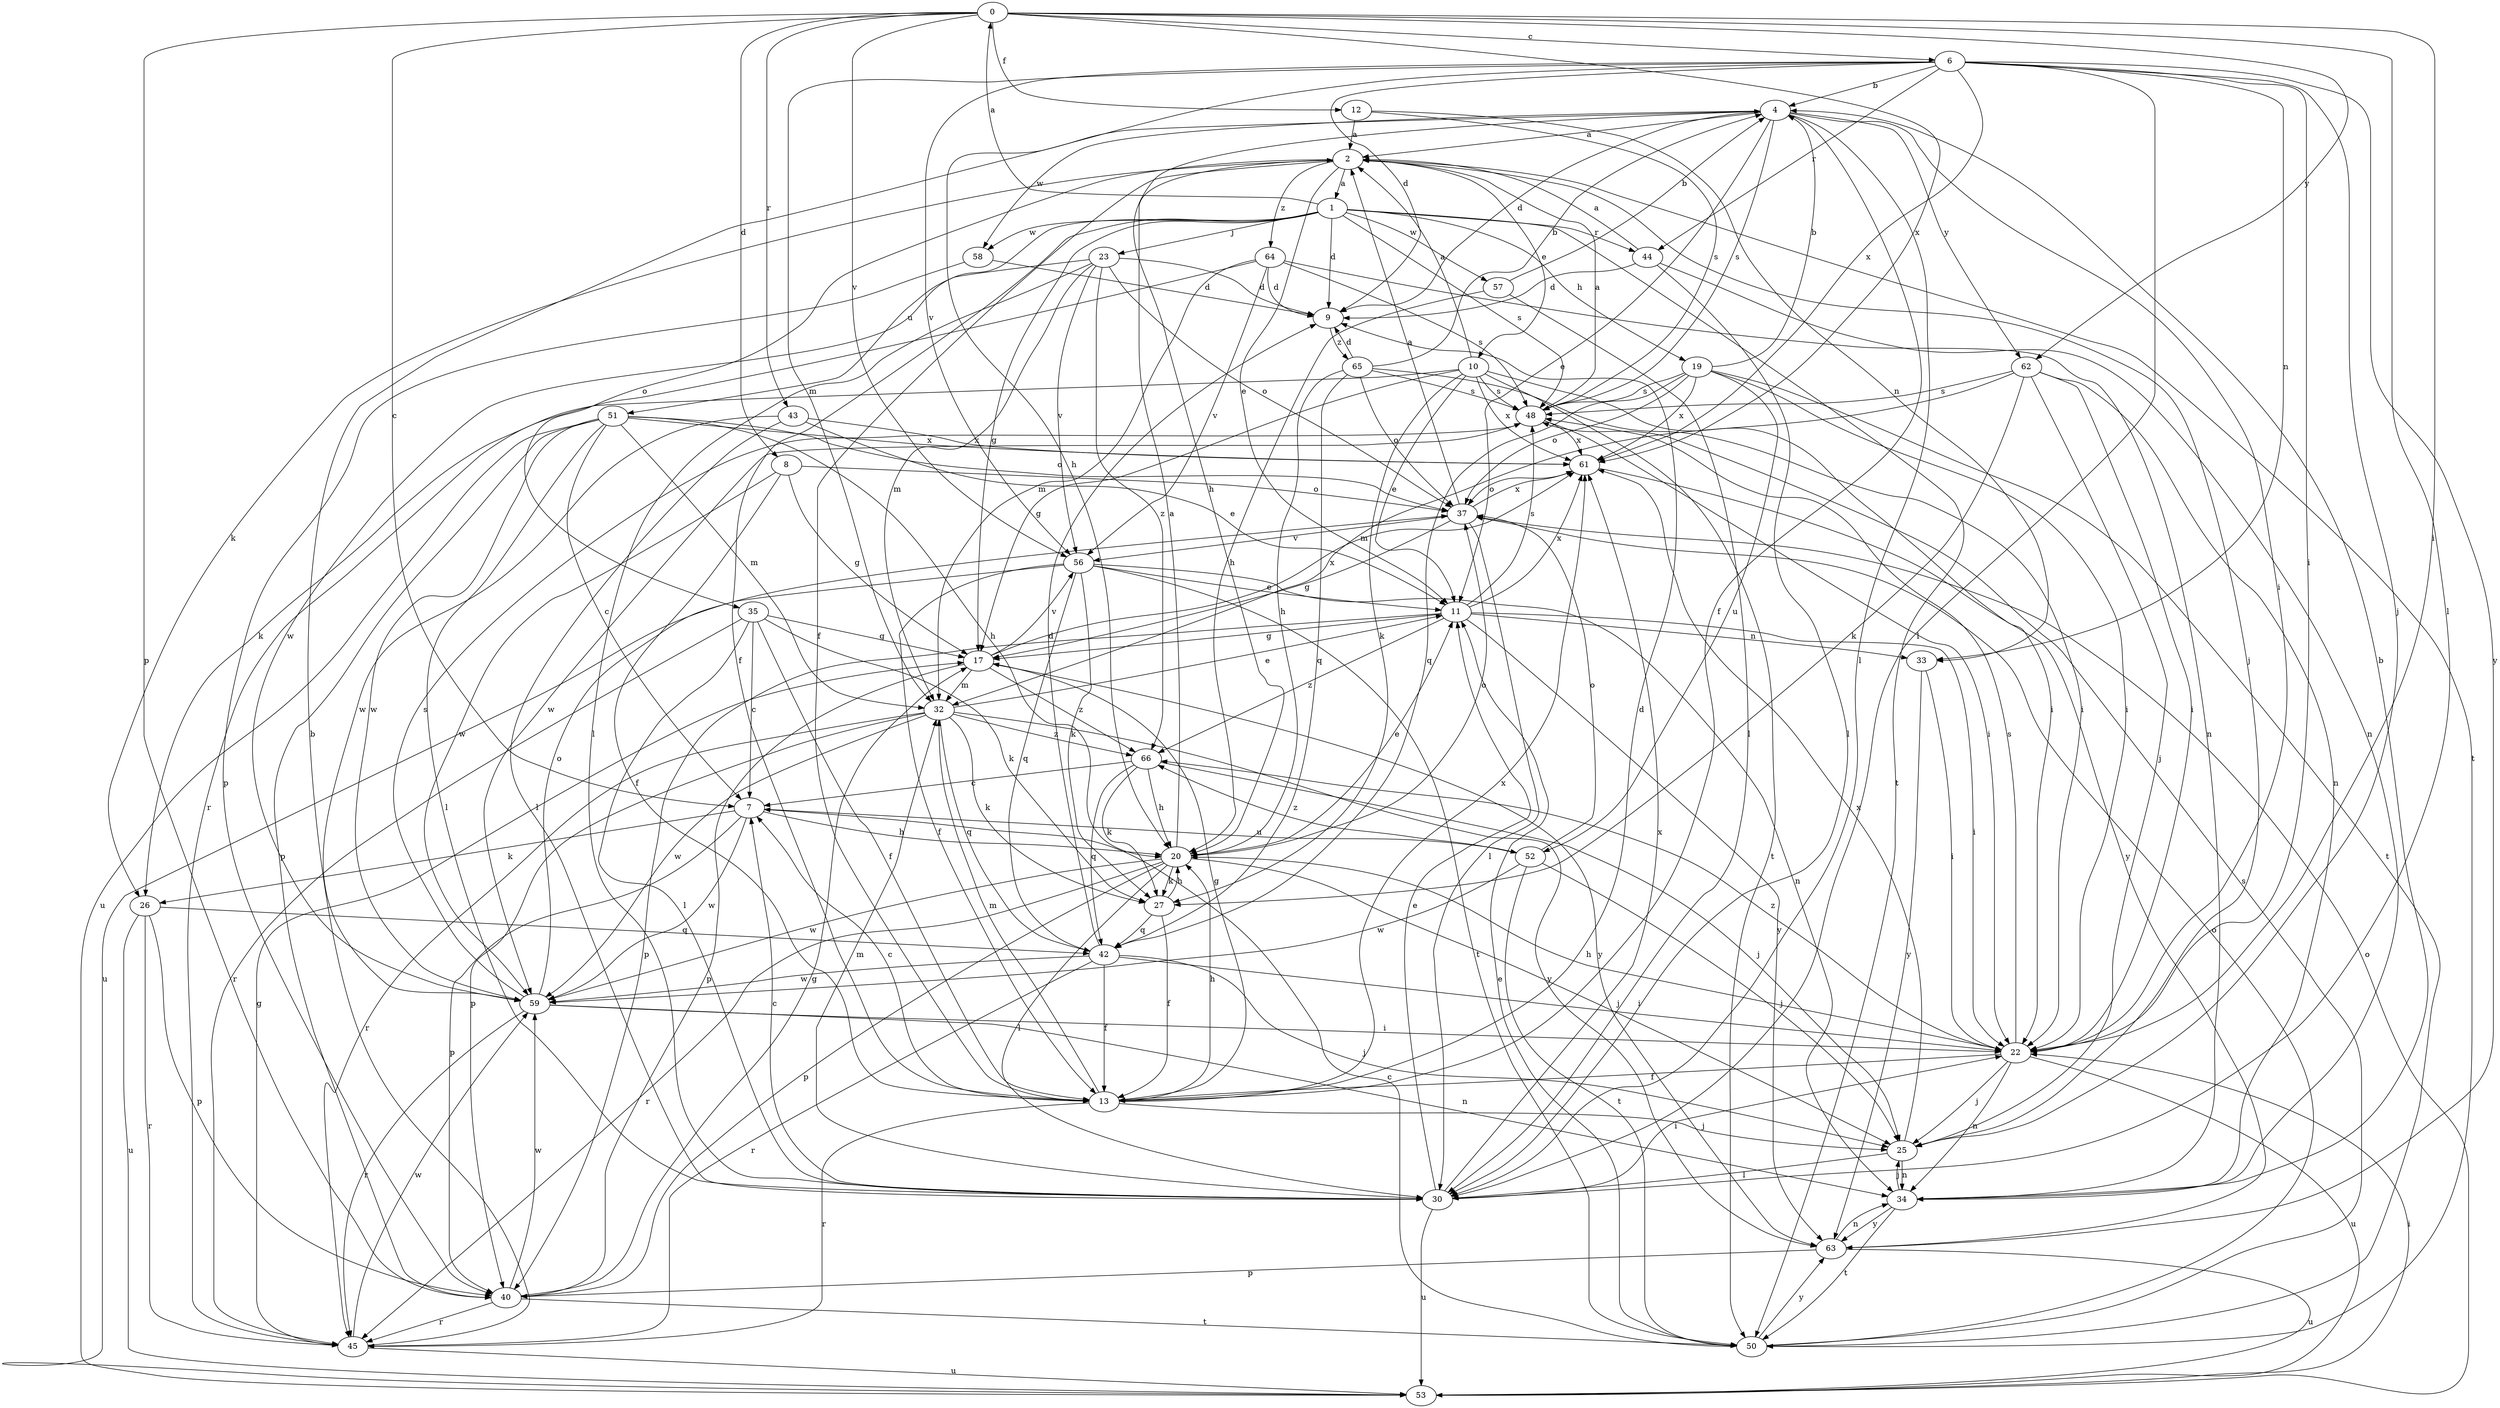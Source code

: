 strict digraph  {
0;
1;
2;
4;
6;
7;
8;
9;
10;
11;
12;
13;
17;
19;
20;
22;
23;
25;
26;
27;
30;
32;
33;
34;
35;
37;
40;
42;
43;
44;
45;
48;
50;
51;
52;
53;
56;
57;
58;
59;
61;
62;
63;
64;
65;
66;
0 -> 6  [label=c];
0 -> 7  [label=c];
0 -> 8  [label=d];
0 -> 12  [label=f];
0 -> 22  [label=i];
0 -> 30  [label=l];
0 -> 40  [label=p];
0 -> 43  [label=r];
0 -> 56  [label=v];
0 -> 61  [label=x];
0 -> 62  [label=y];
1 -> 0  [label=a];
1 -> 9  [label=d];
1 -> 13  [label=f];
1 -> 17  [label=g];
1 -> 19  [label=h];
1 -> 23  [label=j];
1 -> 44  [label=r];
1 -> 48  [label=s];
1 -> 50  [label=t];
1 -> 51  [label=u];
1 -> 57  [label=w];
1 -> 58  [label=w];
2 -> 1  [label=a];
2 -> 10  [label=e];
2 -> 11  [label=e];
2 -> 13  [label=f];
2 -> 25  [label=j];
2 -> 26  [label=k];
2 -> 35  [label=o];
2 -> 50  [label=t];
2 -> 64  [label=z];
4 -> 2  [label=a];
4 -> 9  [label=d];
4 -> 11  [label=e];
4 -> 13  [label=f];
4 -> 20  [label=h];
4 -> 22  [label=i];
4 -> 30  [label=l];
4 -> 48  [label=s];
4 -> 58  [label=w];
4 -> 62  [label=y];
6 -> 4  [label=b];
6 -> 9  [label=d];
6 -> 20  [label=h];
6 -> 22  [label=i];
6 -> 25  [label=j];
6 -> 30  [label=l];
6 -> 32  [label=m];
6 -> 33  [label=n];
6 -> 44  [label=r];
6 -> 56  [label=v];
6 -> 61  [label=x];
6 -> 63  [label=y];
7 -> 20  [label=h];
7 -> 26  [label=k];
7 -> 40  [label=p];
7 -> 52  [label=u];
7 -> 59  [label=w];
8 -> 13  [label=f];
8 -> 17  [label=g];
8 -> 37  [label=o];
8 -> 59  [label=w];
9 -> 65  [label=z];
10 -> 2  [label=a];
10 -> 11  [label=e];
10 -> 17  [label=g];
10 -> 22  [label=i];
10 -> 26  [label=k];
10 -> 27  [label=k];
10 -> 48  [label=s];
10 -> 50  [label=t];
10 -> 61  [label=x];
11 -> 17  [label=g];
11 -> 22  [label=i];
11 -> 33  [label=n];
11 -> 40  [label=p];
11 -> 48  [label=s];
11 -> 61  [label=x];
11 -> 63  [label=y];
11 -> 66  [label=z];
12 -> 2  [label=a];
12 -> 33  [label=n];
12 -> 48  [label=s];
13 -> 7  [label=c];
13 -> 9  [label=d];
13 -> 17  [label=g];
13 -> 20  [label=h];
13 -> 25  [label=j];
13 -> 32  [label=m];
13 -> 45  [label=r];
13 -> 61  [label=x];
17 -> 32  [label=m];
17 -> 40  [label=p];
17 -> 56  [label=v];
17 -> 61  [label=x];
17 -> 63  [label=y];
17 -> 66  [label=z];
19 -> 4  [label=b];
19 -> 22  [label=i];
19 -> 37  [label=o];
19 -> 42  [label=q];
19 -> 48  [label=s];
19 -> 50  [label=t];
19 -> 52  [label=u];
19 -> 61  [label=x];
20 -> 2  [label=a];
20 -> 11  [label=e];
20 -> 25  [label=j];
20 -> 27  [label=k];
20 -> 30  [label=l];
20 -> 37  [label=o];
20 -> 40  [label=p];
20 -> 45  [label=r];
20 -> 59  [label=w];
22 -> 13  [label=f];
22 -> 20  [label=h];
22 -> 25  [label=j];
22 -> 34  [label=n];
22 -> 48  [label=s];
22 -> 53  [label=u];
22 -> 66  [label=z];
23 -> 9  [label=d];
23 -> 30  [label=l];
23 -> 32  [label=m];
23 -> 37  [label=o];
23 -> 56  [label=v];
23 -> 59  [label=w];
23 -> 66  [label=z];
25 -> 30  [label=l];
25 -> 34  [label=n];
25 -> 61  [label=x];
26 -> 40  [label=p];
26 -> 42  [label=q];
26 -> 45  [label=r];
26 -> 53  [label=u];
27 -> 13  [label=f];
27 -> 20  [label=h];
27 -> 42  [label=q];
30 -> 7  [label=c];
30 -> 11  [label=e];
30 -> 22  [label=i];
30 -> 32  [label=m];
30 -> 53  [label=u];
30 -> 61  [label=x];
32 -> 11  [label=e];
32 -> 27  [label=k];
32 -> 40  [label=p];
32 -> 42  [label=q];
32 -> 45  [label=r];
32 -> 59  [label=w];
32 -> 63  [label=y];
32 -> 66  [label=z];
33 -> 22  [label=i];
33 -> 63  [label=y];
34 -> 4  [label=b];
34 -> 25  [label=j];
34 -> 50  [label=t];
34 -> 63  [label=y];
35 -> 7  [label=c];
35 -> 13  [label=f];
35 -> 17  [label=g];
35 -> 27  [label=k];
35 -> 30  [label=l];
35 -> 45  [label=r];
37 -> 2  [label=a];
37 -> 17  [label=g];
37 -> 30  [label=l];
37 -> 56  [label=v];
37 -> 61  [label=x];
40 -> 17  [label=g];
40 -> 45  [label=r];
40 -> 50  [label=t];
40 -> 59  [label=w];
42 -> 9  [label=d];
42 -> 13  [label=f];
42 -> 22  [label=i];
42 -> 25  [label=j];
42 -> 45  [label=r];
42 -> 59  [label=w];
43 -> 11  [label=e];
43 -> 30  [label=l];
43 -> 59  [label=w];
43 -> 61  [label=x];
44 -> 2  [label=a];
44 -> 9  [label=d];
44 -> 30  [label=l];
44 -> 34  [label=n];
45 -> 4  [label=b];
45 -> 17  [label=g];
45 -> 53  [label=u];
45 -> 59  [label=w];
48 -> 2  [label=a];
48 -> 22  [label=i];
48 -> 59  [label=w];
48 -> 61  [label=x];
50 -> 7  [label=c];
50 -> 11  [label=e];
50 -> 37  [label=o];
50 -> 48  [label=s];
50 -> 63  [label=y];
51 -> 7  [label=c];
51 -> 20  [label=h];
51 -> 30  [label=l];
51 -> 32  [label=m];
51 -> 37  [label=o];
51 -> 40  [label=p];
51 -> 53  [label=u];
51 -> 59  [label=w];
51 -> 61  [label=x];
52 -> 25  [label=j];
52 -> 37  [label=o];
52 -> 50  [label=t];
52 -> 59  [label=w];
52 -> 66  [label=z];
53 -> 22  [label=i];
53 -> 37  [label=o];
56 -> 11  [label=e];
56 -> 13  [label=f];
56 -> 27  [label=k];
56 -> 34  [label=n];
56 -> 42  [label=q];
56 -> 50  [label=t];
56 -> 53  [label=u];
57 -> 4  [label=b];
57 -> 20  [label=h];
57 -> 30  [label=l];
58 -> 9  [label=d];
58 -> 40  [label=p];
59 -> 22  [label=i];
59 -> 34  [label=n];
59 -> 37  [label=o];
59 -> 45  [label=r];
59 -> 48  [label=s];
61 -> 37  [label=o];
61 -> 63  [label=y];
62 -> 22  [label=i];
62 -> 25  [label=j];
62 -> 27  [label=k];
62 -> 32  [label=m];
62 -> 34  [label=n];
62 -> 48  [label=s];
63 -> 34  [label=n];
63 -> 40  [label=p];
63 -> 53  [label=u];
64 -> 9  [label=d];
64 -> 32  [label=m];
64 -> 34  [label=n];
64 -> 45  [label=r];
64 -> 48  [label=s];
64 -> 56  [label=v];
65 -> 4  [label=b];
65 -> 9  [label=d];
65 -> 20  [label=h];
65 -> 22  [label=i];
65 -> 37  [label=o];
65 -> 42  [label=q];
65 -> 48  [label=s];
66 -> 7  [label=c];
66 -> 20  [label=h];
66 -> 25  [label=j];
66 -> 27  [label=k];
66 -> 42  [label=q];
}
